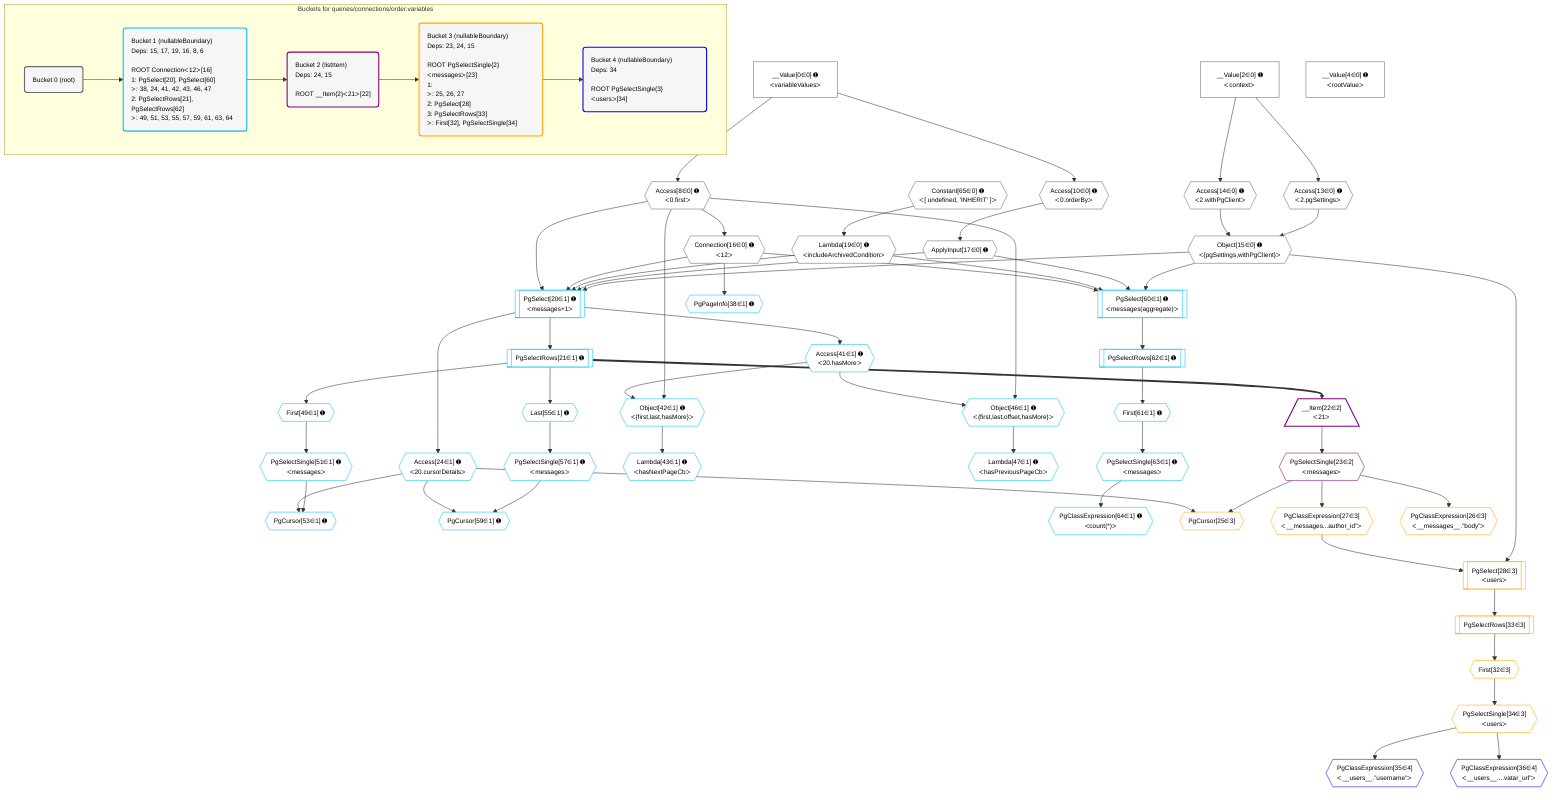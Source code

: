 %%{init: {'themeVariables': { 'fontSize': '12px'}}}%%
graph TD
    classDef path fill:#eee,stroke:#000,color:#000
    classDef plan fill:#fff,stroke-width:1px,color:#000
    classDef itemplan fill:#fff,stroke-width:2px,color:#000
    classDef unbatchedplan fill:#dff,stroke-width:1px,color:#000
    classDef sideeffectplan fill:#fcc,stroke-width:2px,color:#000
    classDef bucket fill:#f6f6f6,color:#000,stroke-width:2px,text-align:left


    %% plan dependencies
    Object15{{"Object[15∈0] ➊<br />ᐸ{pgSettings,withPgClient}ᐳ"}}:::plan
    Access13{{"Access[13∈0] ➊<br />ᐸ2.pgSettingsᐳ"}}:::plan
    Access14{{"Access[14∈0] ➊<br />ᐸ2.withPgClientᐳ"}}:::plan
    Access13 & Access14 --> Object15
    Access8{{"Access[8∈0] ➊<br />ᐸ0.firstᐳ"}}:::plan
    __Value0["__Value[0∈0] ➊<br />ᐸvariableValuesᐳ"]:::plan
    __Value0 --> Access8
    Access10{{"Access[10∈0] ➊<br />ᐸ0.orderByᐳ"}}:::plan
    __Value0 --> Access10
    __Value2["__Value[2∈0] ➊<br />ᐸcontextᐳ"]:::plan
    __Value2 --> Access13
    __Value2 --> Access14
    Connection16{{"Connection[16∈0] ➊<br />ᐸ12ᐳ"}}:::plan
    Access8 --> Connection16
    ApplyInput17{{"ApplyInput[17∈0] ➊"}}:::plan
    Access10 --> ApplyInput17
    Lambda19{{"Lambda[19∈0] ➊<br />ᐸincludeArchivedConditionᐳ"}}:::plan
    Constant65{{"Constant[65∈0] ➊<br />ᐸ[ undefined, 'INHERIT' ]ᐳ"}}:::plan
    Constant65 --> Lambda19
    __Value4["__Value[4∈0] ➊<br />ᐸrootValueᐳ"]:::plan
    PgSelect20[["PgSelect[20∈1] ➊<br />ᐸmessages+1ᐳ"]]:::plan
    Object15 & ApplyInput17 & Lambda19 & Connection16 & Access8 --> PgSelect20
    Object46{{"Object[46∈1] ➊<br />ᐸ{first,last,offset,hasMore}ᐳ"}}:::plan
    Access41{{"Access[41∈1] ➊<br />ᐸ20.hasMoreᐳ"}}:::plan
    Access8 & Access41 --> Object46
    PgSelect60[["PgSelect[60∈1] ➊<br />ᐸmessages(aggregate)ᐳ"]]:::plan
    Object15 & ApplyInput17 & Lambda19 & Connection16 --> PgSelect60
    Object42{{"Object[42∈1] ➊<br />ᐸ{first,last,hasMore}ᐳ"}}:::plan
    Access8 & Access41 --> Object42
    PgCursor53{{"PgCursor[53∈1] ➊"}}:::plan
    PgSelectSingle51{{"PgSelectSingle[51∈1] ➊<br />ᐸmessagesᐳ"}}:::plan
    Access24{{"Access[24∈1] ➊<br />ᐸ20.cursorDetailsᐳ"}}:::plan
    PgSelectSingle51 & Access24 --> PgCursor53
    PgCursor59{{"PgCursor[59∈1] ➊"}}:::plan
    PgSelectSingle57{{"PgSelectSingle[57∈1] ➊<br />ᐸmessagesᐳ"}}:::plan
    PgSelectSingle57 & Access24 --> PgCursor59
    PgSelectRows21[["PgSelectRows[21∈1] ➊"]]:::plan
    PgSelect20 --> PgSelectRows21
    PgSelect20 --> Access24
    PgPageInfo38{{"PgPageInfo[38∈1] ➊"}}:::plan
    Connection16 --> PgPageInfo38
    PgSelect20 --> Access41
    Lambda43{{"Lambda[43∈1] ➊<br />ᐸhasNextPageCbᐳ"}}:::plan
    Object42 --> Lambda43
    Lambda47{{"Lambda[47∈1] ➊<br />ᐸhasPreviousPageCbᐳ"}}:::plan
    Object46 --> Lambda47
    First49{{"First[49∈1] ➊"}}:::plan
    PgSelectRows21 --> First49
    First49 --> PgSelectSingle51
    Last55{{"Last[55∈1] ➊"}}:::plan
    PgSelectRows21 --> Last55
    Last55 --> PgSelectSingle57
    First61{{"First[61∈1] ➊"}}:::plan
    PgSelectRows62[["PgSelectRows[62∈1] ➊"]]:::plan
    PgSelectRows62 --> First61
    PgSelect60 --> PgSelectRows62
    PgSelectSingle63{{"PgSelectSingle[63∈1] ➊<br />ᐸmessagesᐳ"}}:::plan
    First61 --> PgSelectSingle63
    PgClassExpression64{{"PgClassExpression[64∈1] ➊<br />ᐸcount(*)ᐳ"}}:::plan
    PgSelectSingle63 --> PgClassExpression64
    __Item22[/"__Item[22∈2]<br />ᐸ21ᐳ"\]:::itemplan
    PgSelectRows21 ==> __Item22
    PgSelectSingle23{{"PgSelectSingle[23∈2]<br />ᐸmessagesᐳ"}}:::plan
    __Item22 --> PgSelectSingle23
    PgCursor25{{"PgCursor[25∈3]"}}:::plan
    PgSelectSingle23 & Access24 --> PgCursor25
    PgSelect28[["PgSelect[28∈3]<br />ᐸusersᐳ"]]:::plan
    PgClassExpression27{{"PgClassExpression[27∈3]<br />ᐸ__messages...author_id”ᐳ"}}:::plan
    Object15 & PgClassExpression27 --> PgSelect28
    PgClassExpression26{{"PgClassExpression[26∈3]<br />ᐸ__messages__.”body”ᐳ"}}:::plan
    PgSelectSingle23 --> PgClassExpression26
    PgSelectSingle23 --> PgClassExpression27
    First32{{"First[32∈3]"}}:::plan
    PgSelectRows33[["PgSelectRows[33∈3]"]]:::plan
    PgSelectRows33 --> First32
    PgSelect28 --> PgSelectRows33
    PgSelectSingle34{{"PgSelectSingle[34∈3]<br />ᐸusersᐳ"}}:::plan
    First32 --> PgSelectSingle34
    PgClassExpression35{{"PgClassExpression[35∈4]<br />ᐸ__users__.”username”ᐳ"}}:::plan
    PgSelectSingle34 --> PgClassExpression35
    PgClassExpression36{{"PgClassExpression[36∈4]<br />ᐸ__users__....vatar_url”ᐳ"}}:::plan
    PgSelectSingle34 --> PgClassExpression36

    %% define steps

    subgraph "Buckets for queries/connections/order.variables"
    Bucket0("Bucket 0 (root)"):::bucket
    classDef bucket0 stroke:#696969
    class Bucket0,__Value0,__Value2,__Value4,Access8,Access10,Access13,Access14,Object15,Connection16,ApplyInput17,Lambda19,Constant65 bucket0
    Bucket1("Bucket 1 (nullableBoundary)<br />Deps: 15, 17, 19, 16, 8, 6<br /><br />ROOT Connectionᐸ12ᐳ[16]<br />1: PgSelect[20], PgSelect[60]<br />ᐳ: 38, 24, 41, 42, 43, 46, 47<br />2: PgSelectRows[21], PgSelectRows[62]<br />ᐳ: 49, 51, 53, 55, 57, 59, 61, 63, 64"):::bucket
    classDef bucket1 stroke:#00bfff
    class Bucket1,PgSelect20,PgSelectRows21,Access24,PgPageInfo38,Access41,Object42,Lambda43,Object46,Lambda47,First49,PgSelectSingle51,PgCursor53,Last55,PgSelectSingle57,PgCursor59,PgSelect60,First61,PgSelectRows62,PgSelectSingle63,PgClassExpression64 bucket1
    Bucket2("Bucket 2 (listItem)<br />Deps: 24, 15<br /><br />ROOT __Item{2}ᐸ21ᐳ[22]"):::bucket
    classDef bucket2 stroke:#7f007f
    class Bucket2,__Item22,PgSelectSingle23 bucket2
    Bucket3("Bucket 3 (nullableBoundary)<br />Deps: 23, 24, 15<br /><br />ROOT PgSelectSingle{2}ᐸmessagesᐳ[23]<br />1: <br />ᐳ: 25, 26, 27<br />2: PgSelect[28]<br />3: PgSelectRows[33]<br />ᐳ: First[32], PgSelectSingle[34]"):::bucket
    classDef bucket3 stroke:#ffa500
    class Bucket3,PgCursor25,PgClassExpression26,PgClassExpression27,PgSelect28,First32,PgSelectRows33,PgSelectSingle34 bucket3
    Bucket4("Bucket 4 (nullableBoundary)<br />Deps: 34<br /><br />ROOT PgSelectSingle{3}ᐸusersᐳ[34]"):::bucket
    classDef bucket4 stroke:#0000ff
    class Bucket4,PgClassExpression35,PgClassExpression36 bucket4
    Bucket0 --> Bucket1
    Bucket1 --> Bucket2
    Bucket2 --> Bucket3
    Bucket3 --> Bucket4
    end